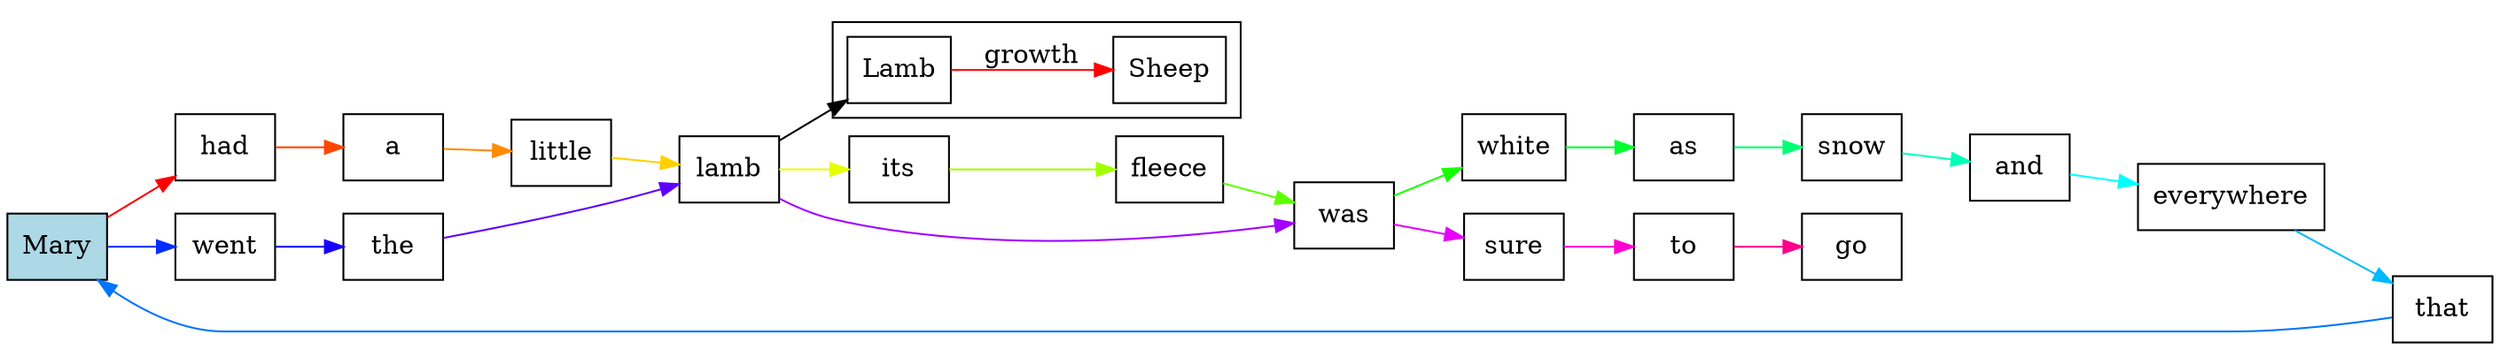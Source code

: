 digraph mary {
  rankdir=LR
  node [shape=rect]
  Mary [fillcolor=lightblue, style=filled]
  Mary -> had [color="#FF0000"]
  had -> a [color="#FF4600"]
  a -> little [color="#FF8B00"]
  little -> lamb [color="#FFD100"]
  lamb -> its [color="#E8FF00"]
  its -> fleece [color="#A2FF00"]
  fleece -> was [color="#5DFF00"]
  was -> white [color="#17FF00"]
  white -> as [color="#00FF2E"]
  as -> snow [color="#00FF74"]
  snow -> and [color="#00FFB9"]
  and -> everywhere [color="#00FFFF"]
  everywhere -> that [color="#00B9FF"]
  that -> Mary [color="#0074FF"]
  Mary -> went [color="#002EFF"]
  went -> the [color="#1700FF"]
  the -> lamb [color="#5D00FF"]
  lamb -> was [color="#A200FF"]
  was -> sure [color="#E800FF"]
  sure -> to [color="#FF00D1"]
  to -> go [color="#FF008B"]
  lamb -> Lamb
  subgraph cluster_sheep {
    Lamb -> Sheep [color=red, label=growth]
  }
}

